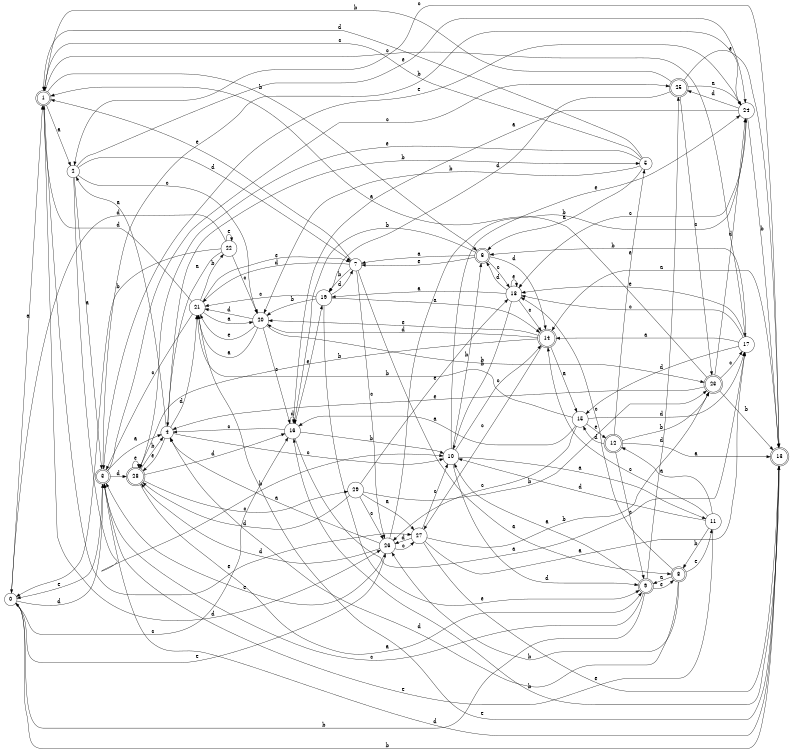 digraph n24_2 {
__start0 [label="" shape="none"];

rankdir=LR;
size="8,5";

s0 [style="filled", color="black", fillcolor="white" shape="circle", label="0"];
s1 [style="rounded,filled", color="black", fillcolor="white" shape="doublecircle", label="1"];
s2 [style="filled", color="black", fillcolor="white" shape="circle", label="2"];
s3 [style="rounded,filled", color="black", fillcolor="white" shape="doublecircle", label="3"];
s4 [style="filled", color="black", fillcolor="white" shape="circle", label="4"];
s5 [style="filled", color="black", fillcolor="white" shape="circle", label="5"];
s6 [style="rounded,filled", color="black", fillcolor="white" shape="doublecircle", label="6"];
s7 [style="filled", color="black", fillcolor="white" shape="circle", label="7"];
s8 [style="rounded,filled", color="black", fillcolor="white" shape="doublecircle", label="8"];
s9 [style="rounded,filled", color="black", fillcolor="white" shape="doublecircle", label="9"];
s10 [style="filled", color="black", fillcolor="white" shape="circle", label="10"];
s11 [style="filled", color="black", fillcolor="white" shape="circle", label="11"];
s12 [style="rounded,filled", color="black", fillcolor="white" shape="doublecircle", label="12"];
s13 [style="rounded,filled", color="black", fillcolor="white" shape="doublecircle", label="13"];
s14 [style="rounded,filled", color="black", fillcolor="white" shape="doublecircle", label="14"];
s15 [style="filled", color="black", fillcolor="white" shape="circle", label="15"];
s16 [style="filled", color="black", fillcolor="white" shape="circle", label="16"];
s17 [style="filled", color="black", fillcolor="white" shape="circle", label="17"];
s18 [style="filled", color="black", fillcolor="white" shape="circle", label="18"];
s19 [style="filled", color="black", fillcolor="white" shape="circle", label="19"];
s20 [style="filled", color="black", fillcolor="white" shape="circle", label="20"];
s21 [style="filled", color="black", fillcolor="white" shape="circle", label="21"];
s22 [style="filled", color="black", fillcolor="white" shape="circle", label="22"];
s23 [style="rounded,filled", color="black", fillcolor="white" shape="doublecircle", label="23"];
s24 [style="filled", color="black", fillcolor="white" shape="circle", label="24"];
s25 [style="rounded,filled", color="black", fillcolor="white" shape="doublecircle", label="25"];
s26 [style="filled", color="black", fillcolor="white" shape="circle", label="26"];
s27 [style="filled", color="black", fillcolor="white" shape="circle", label="27"];
s28 [style="rounded,filled", color="black", fillcolor="white" shape="doublecircle", label="28"];
s29 [style="filled", color="black", fillcolor="white" shape="circle", label="29"];
s0 -> s1 [label="a"];
s0 -> s13 [label="b"];
s0 -> s16 [label="c"];
s0 -> s3 [label="d"];
s0 -> s26 [label="e"];
s1 -> s2 [label="a"];
s1 -> s6 [label="b"];
s1 -> s17 [label="c"];
s1 -> s26 [label="d"];
s1 -> s27 [label="e"];
s2 -> s3 [label="a"];
s2 -> s10 [label="b"];
s2 -> s20 [label="c"];
s2 -> s7 [label="d"];
s2 -> s24 [label="e"];
s3 -> s4 [label="a"];
s3 -> s24 [label="b"];
s3 -> s25 [label="c"];
s3 -> s28 [label="d"];
s3 -> s0 [label="e"];
s4 -> s2 [label="a"];
s4 -> s5 [label="b"];
s4 -> s10 [label="c"];
s4 -> s21 [label="d"];
s4 -> s28 [label="e"];
s5 -> s6 [label="a"];
s5 -> s20 [label="b"];
s5 -> s1 [label="c"];
s5 -> s1 [label="d"];
s5 -> s28 [label="e"];
s6 -> s7 [label="a"];
s6 -> s16 [label="b"];
s6 -> s18 [label="c"];
s6 -> s14 [label="d"];
s6 -> s7 [label="e"];
s7 -> s8 [label="a"];
s7 -> s19 [label="b"];
s7 -> s26 [label="c"];
s7 -> s21 [label="d"];
s7 -> s1 [label="e"];
s8 -> s9 [label="a"];
s8 -> s26 [label="b"];
s8 -> s18 [label="c"];
s8 -> s4 [label="d"];
s8 -> s11 [label="e"];
s9 -> s10 [label="a"];
s9 -> s0 [label="b"];
s9 -> s3 [label="c"];
s9 -> s25 [label="d"];
s9 -> s8 [label="e"];
s10 -> s11 [label="a"];
s10 -> s6 [label="b"];
s10 -> s14 [label="c"];
s10 -> s9 [label="d"];
s10 -> s24 [label="e"];
s11 -> s12 [label="a"];
s11 -> s8 [label="b"];
s11 -> s14 [label="c"];
s11 -> s10 [label="d"];
s11 -> s3 [label="e"];
s12 -> s13 [label="a"];
s12 -> s23 [label="b"];
s12 -> s9 [label="c"];
s12 -> s15 [label="d"];
s12 -> s5 [label="e"];
s13 -> s14 [label="a"];
s13 -> s16 [label="b"];
s13 -> s2 [label="c"];
s13 -> s3 [label="d"];
s13 -> s21 [label="e"];
s14 -> s15 [label="a"];
s14 -> s28 [label="b"];
s14 -> s27 [label="c"];
s14 -> s20 [label="d"];
s14 -> s20 [label="e"];
s15 -> s16 [label="a"];
s15 -> s21 [label="b"];
s15 -> s26 [label="c"];
s15 -> s17 [label="d"];
s15 -> s12 [label="e"];
s16 -> s17 [label="a"];
s16 -> s10 [label="b"];
s16 -> s4 [label="c"];
s16 -> s16 [label="d"];
s16 -> s19 [label="e"];
s17 -> s14 [label="a"];
s17 -> s6 [label="b"];
s17 -> s18 [label="c"];
s17 -> s15 [label="d"];
s17 -> s18 [label="e"];
s18 -> s19 [label="a"];
s18 -> s10 [label="b"];
s18 -> s14 [label="c"];
s18 -> s6 [label="d"];
s18 -> s18 [label="e"];
s19 -> s14 [label="a"];
s19 -> s20 [label="b"];
s19 -> s21 [label="c"];
s19 -> s7 [label="d"];
s19 -> s9 [label="e"];
s20 -> s21 [label="a"];
s20 -> s23 [label="b"];
s20 -> s16 [label="c"];
s20 -> s21 [label="d"];
s20 -> s21 [label="e"];
s21 -> s20 [label="a"];
s21 -> s22 [label="b"];
s21 -> s3 [label="c"];
s21 -> s1 [label="d"];
s21 -> s7 [label="e"];
s22 -> s4 [label="a"];
s22 -> s0 [label="b"];
s22 -> s20 [label="c"];
s22 -> s0 [label="d"];
s22 -> s22 [label="e"];
s23 -> s1 [label="a"];
s23 -> s13 [label="b"];
s23 -> s17 [label="c"];
s23 -> s24 [label="d"];
s23 -> s4 [label="e"];
s24 -> s16 [label="a"];
s24 -> s13 [label="b"];
s24 -> s18 [label="c"];
s24 -> s25 [label="d"];
s24 -> s3 [label="e"];
s25 -> s24 [label="a"];
s25 -> s1 [label="b"];
s25 -> s23 [label="c"];
s25 -> s19 [label="d"];
s25 -> s13 [label="e"];
s26 -> s4 [label="a"];
s26 -> s24 [label="b"];
s26 -> s27 [label="c"];
s26 -> s28 [label="d"];
s26 -> s3 [label="e"];
s27 -> s17 [label="a"];
s27 -> s23 [label="b"];
s27 -> s10 [label="c"];
s27 -> s26 [label="d"];
s27 -> s13 [label="e"];
s28 -> s9 [label="a"];
s28 -> s4 [label="b"];
s28 -> s29 [label="c"];
s28 -> s16 [label="d"];
s28 -> s28 [label="e"];
s29 -> s27 [label="a"];
s29 -> s23 [label="b"];
s29 -> s26 [label="c"];
s29 -> s28 [label="d"];
s29 -> s18 [label="e"];

}